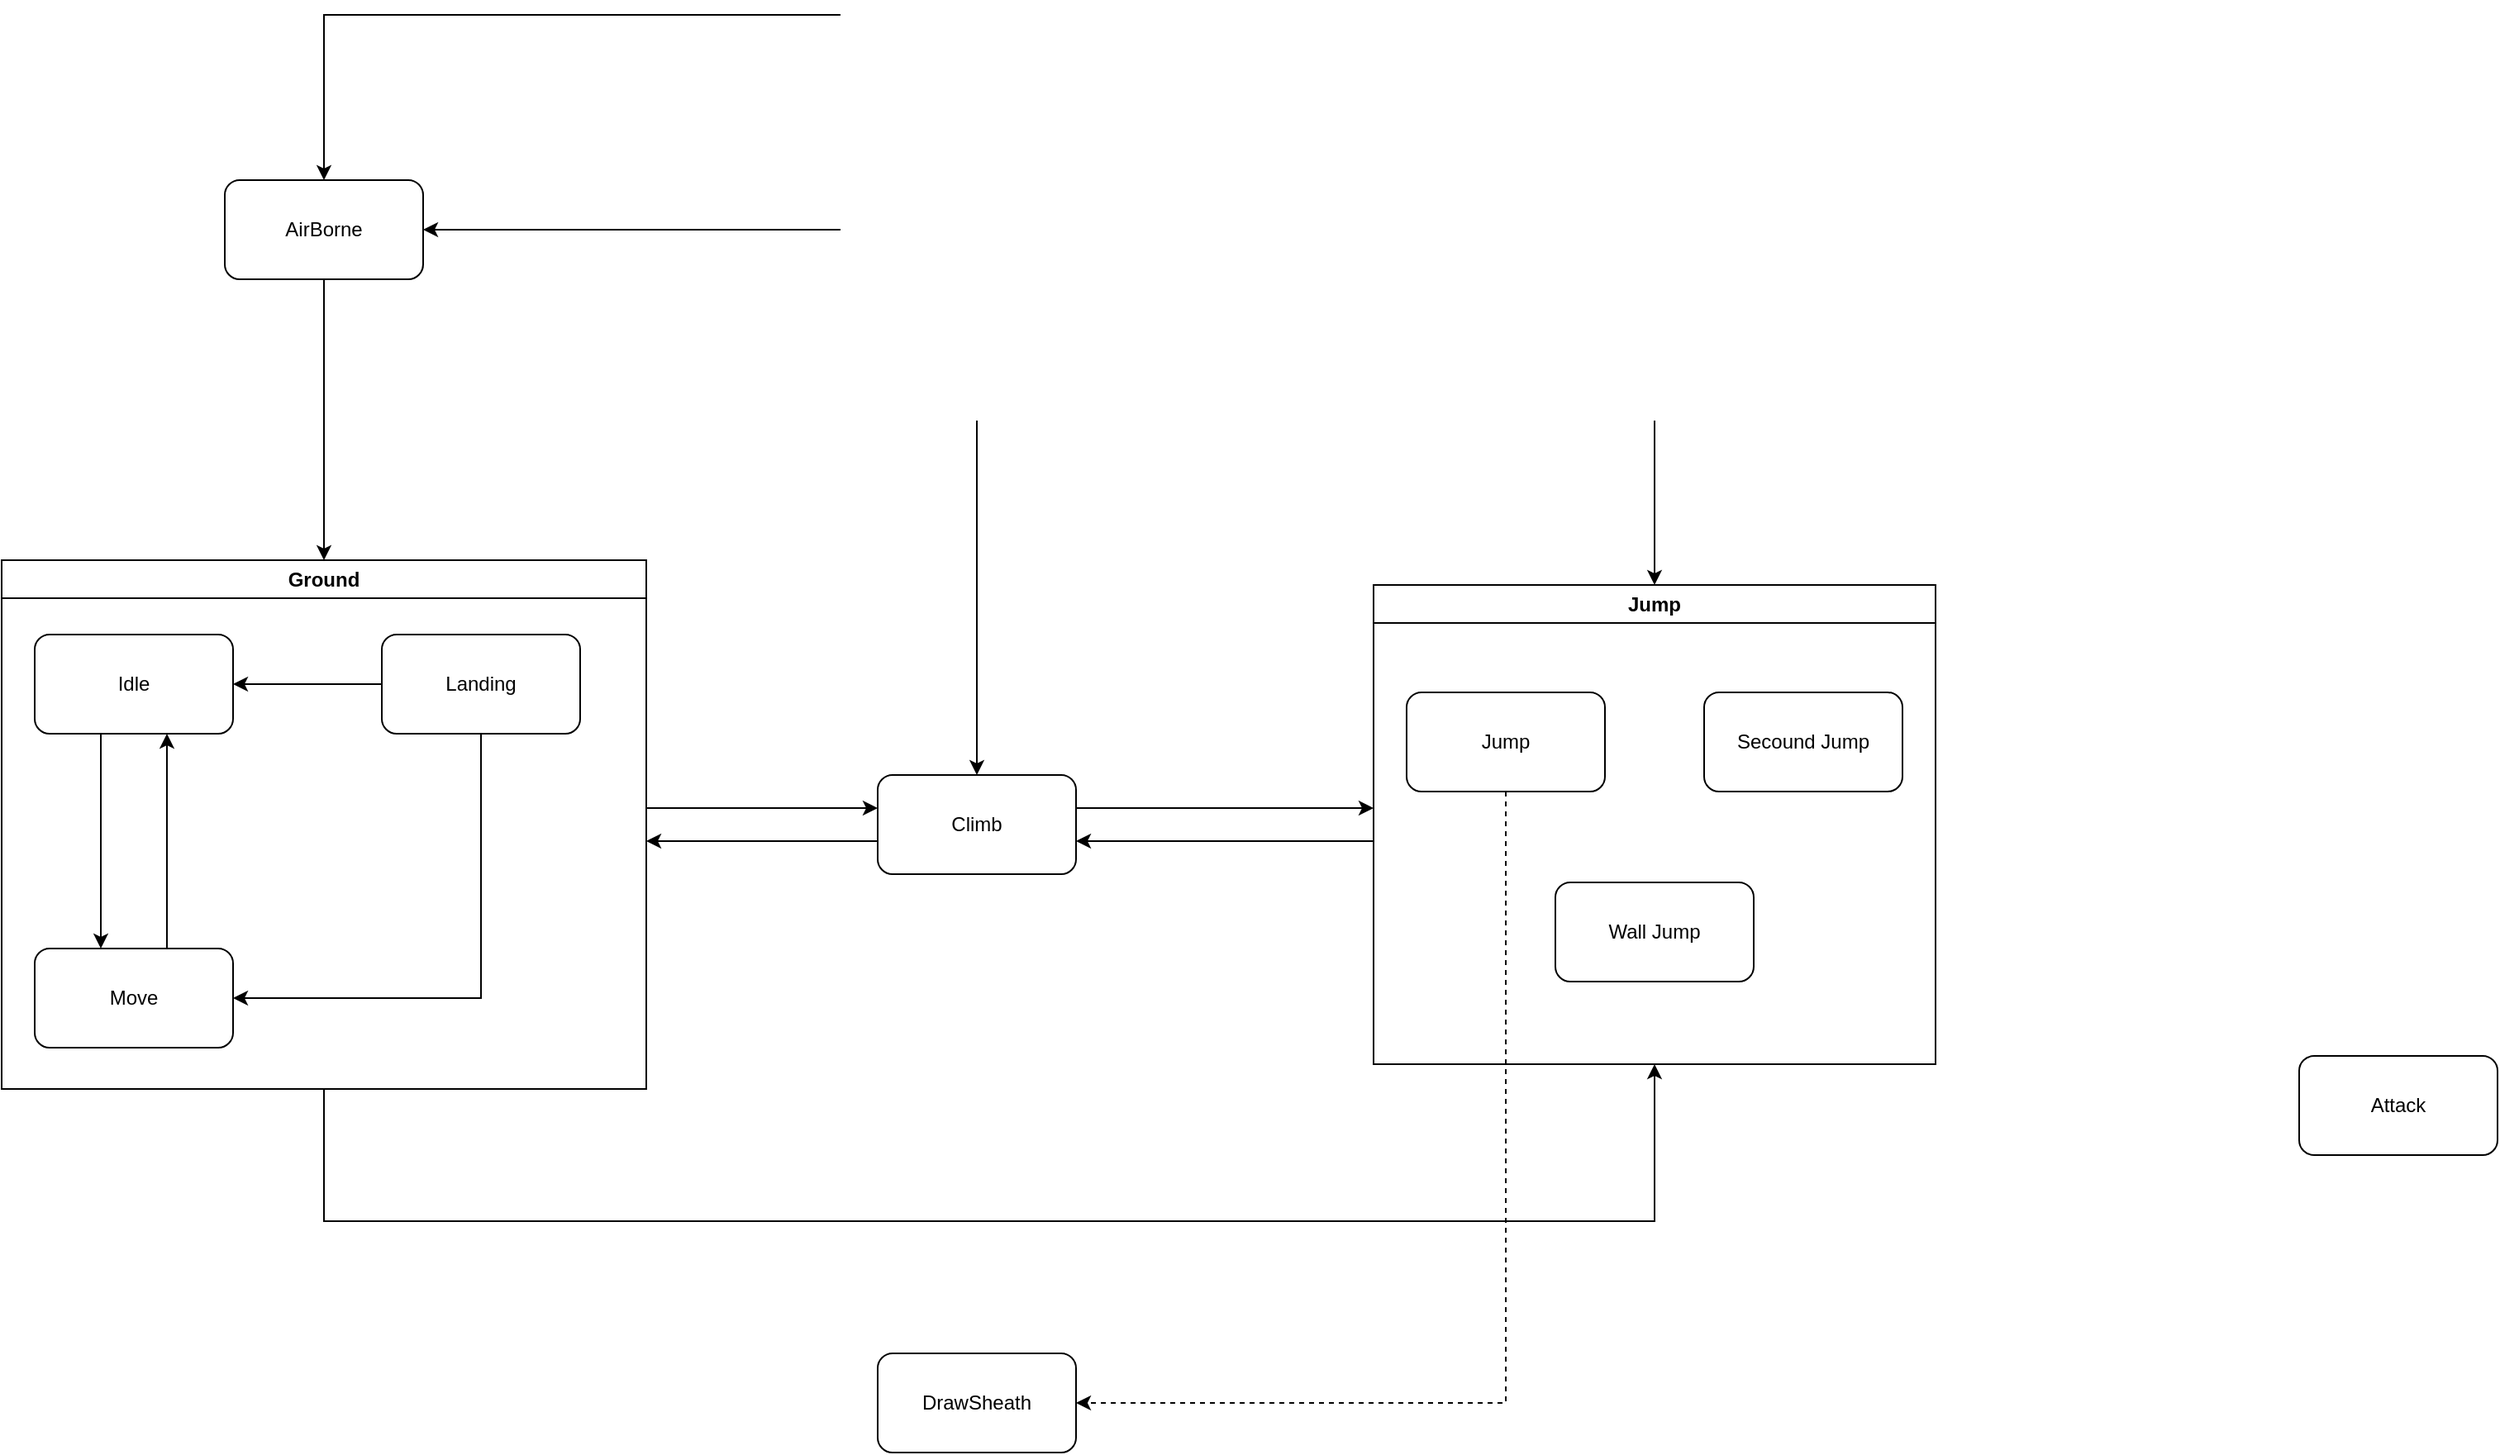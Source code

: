 <mxfile version="21.2.8" type="device">
  <diagram name="第 1 页" id="nv5SiyUGTCLZu7u0U8Ej">
    <mxGraphModel dx="1562" dy="917" grid="1" gridSize="10" guides="1" tooltips="1" connect="1" arrows="1" fold="1" page="1" pageScale="1" pageWidth="3300" pageHeight="2339" math="0" shadow="0">
      <root>
        <mxCell id="0" />
        <mxCell id="1" parent="0" />
        <mxCell id="bNCjpuBElS5nVC7aKLoU-1" style="edgeStyle=orthogonalEdgeStyle;rounded=0;orthogonalLoop=1;jettySize=auto;html=1;jumpStyle=arc;" parent="1" source="bNCjpuBElS5nVC7aKLoU-2" target="bNCjpuBElS5nVC7aKLoU-7" edge="1">
          <mxGeometry relative="1" as="geometry">
            <Array as="points">
              <mxPoint x="285" y="1300" />
              <mxPoint x="285" y="1300" />
            </Array>
          </mxGeometry>
        </mxCell>
        <mxCell id="bNCjpuBElS5nVC7aKLoU-26" style="edgeStyle=orthogonalEdgeStyle;rounded=0;orthogonalLoop=1;jettySize=auto;html=1;startArrow=classic;startFill=1;" parent="1" source="bNCjpuBElS5nVC7aKLoU-2" target="bNCjpuBElS5nVC7aKLoU-23" edge="1">
          <mxGeometry relative="1" as="geometry">
            <Array as="points">
              <mxPoint x="285" y="1050" />
              <mxPoint x="1090" y="1050" />
            </Array>
          </mxGeometry>
        </mxCell>
        <mxCell id="bNCjpuBElS5nVC7aKLoU-32" style="edgeStyle=orthogonalEdgeStyle;rounded=0;orthogonalLoop=1;jettySize=auto;html=1;startArrow=classic;startFill=1;" parent="1" source="bNCjpuBElS5nVC7aKLoU-2" target="bNCjpuBElS5nVC7aKLoU-5" edge="1">
          <mxGeometry relative="1" as="geometry" />
        </mxCell>
        <mxCell id="bNCjpuBElS5nVC7aKLoU-2" value="AirBorne" style="rounded=1;whiteSpace=wrap;html=1;" parent="1" vertex="1">
          <mxGeometry x="225" y="1150" width="120" height="60" as="geometry" />
        </mxCell>
        <mxCell id="bNCjpuBElS5nVC7aKLoU-4" style="edgeStyle=orthogonalEdgeStyle;rounded=0;orthogonalLoop=1;jettySize=auto;html=1;" parent="1" source="bNCjpuBElS5nVC7aKLoU-5" target="bNCjpuBElS5nVC7aKLoU-7" edge="1">
          <mxGeometry relative="1" as="geometry">
            <Array as="points">
              <mxPoint x="580" y="1550" />
              <mxPoint x="580" y="1550" />
            </Array>
          </mxGeometry>
        </mxCell>
        <mxCell id="bNCjpuBElS5nVC7aKLoU-28" style="edgeStyle=orthogonalEdgeStyle;rounded=0;orthogonalLoop=1;jettySize=auto;html=1;" parent="1" source="bNCjpuBElS5nVC7aKLoU-5" target="bNCjpuBElS5nVC7aKLoU-23" edge="1">
          <mxGeometry relative="1" as="geometry">
            <Array as="points">
              <mxPoint x="820" y="1530" />
              <mxPoint x="820" y="1530" />
            </Array>
          </mxGeometry>
        </mxCell>
        <mxCell id="bNCjpuBElS5nVC7aKLoU-5" value="Climb" style="rounded=1;whiteSpace=wrap;html=1;" parent="1" vertex="1">
          <mxGeometry x="620" y="1510" width="120" height="60" as="geometry" />
        </mxCell>
        <mxCell id="bNCjpuBElS5nVC7aKLoU-6" style="edgeStyle=orthogonalEdgeStyle;rounded=0;orthogonalLoop=1;jettySize=auto;html=1;" parent="1" source="bNCjpuBElS5nVC7aKLoU-7" target="bNCjpuBElS5nVC7aKLoU-5" edge="1">
          <mxGeometry relative="1" as="geometry">
            <Array as="points">
              <mxPoint x="580" y="1530" />
              <mxPoint x="580" y="1530" />
            </Array>
          </mxGeometry>
        </mxCell>
        <mxCell id="bNCjpuBElS5nVC7aKLoU-29" style="edgeStyle=orthogonalEdgeStyle;rounded=0;orthogonalLoop=1;jettySize=auto;html=1;" parent="1" source="bNCjpuBElS5nVC7aKLoU-7" target="bNCjpuBElS5nVC7aKLoU-23" edge="1">
          <mxGeometry relative="1" as="geometry">
            <Array as="points">
              <mxPoint x="285" y="1780" />
              <mxPoint x="1090" y="1780" />
            </Array>
          </mxGeometry>
        </mxCell>
        <mxCell id="bNCjpuBElS5nVC7aKLoU-7" value="Ground" style="swimlane;whiteSpace=wrap;html=1;" parent="1" vertex="1">
          <mxGeometry x="90" y="1380" width="390" height="320" as="geometry">
            <mxRectangle x="540" y="1650" width="80" height="30" as="alternateBounds" />
          </mxGeometry>
        </mxCell>
        <mxCell id="bNCjpuBElS5nVC7aKLoU-8" style="edgeStyle=orthogonalEdgeStyle;rounded=0;orthogonalLoop=1;jettySize=auto;html=1;" parent="bNCjpuBElS5nVC7aKLoU-7" source="bNCjpuBElS5nVC7aKLoU-9" target="bNCjpuBElS5nVC7aKLoU-11" edge="1">
          <mxGeometry relative="1" as="geometry">
            <Array as="points">
              <mxPoint x="60" y="170" />
              <mxPoint x="60" y="170" />
            </Array>
          </mxGeometry>
        </mxCell>
        <mxCell id="bNCjpuBElS5nVC7aKLoU-9" value="Idle" style="rounded=1;whiteSpace=wrap;html=1;" parent="bNCjpuBElS5nVC7aKLoU-7" vertex="1">
          <mxGeometry x="20" y="45" width="120" height="60" as="geometry" />
        </mxCell>
        <mxCell id="bNCjpuBElS5nVC7aKLoU-10" style="edgeStyle=orthogonalEdgeStyle;rounded=0;orthogonalLoop=1;jettySize=auto;html=1;" parent="bNCjpuBElS5nVC7aKLoU-7" source="bNCjpuBElS5nVC7aKLoU-11" target="bNCjpuBElS5nVC7aKLoU-9" edge="1">
          <mxGeometry relative="1" as="geometry">
            <Array as="points">
              <mxPoint x="100" y="170" />
              <mxPoint x="100" y="170" />
            </Array>
          </mxGeometry>
        </mxCell>
        <mxCell id="bNCjpuBElS5nVC7aKLoU-11" value="Move" style="rounded=1;whiteSpace=wrap;html=1;" parent="bNCjpuBElS5nVC7aKLoU-7" vertex="1">
          <mxGeometry x="20" y="235" width="120" height="60" as="geometry" />
        </mxCell>
        <mxCell id="bNCjpuBElS5nVC7aKLoU-12" style="edgeStyle=orthogonalEdgeStyle;rounded=0;orthogonalLoop=1;jettySize=auto;html=1;" parent="bNCjpuBElS5nVC7aKLoU-7" source="bNCjpuBElS5nVC7aKLoU-14" target="bNCjpuBElS5nVC7aKLoU-9" edge="1">
          <mxGeometry relative="1" as="geometry" />
        </mxCell>
        <mxCell id="bNCjpuBElS5nVC7aKLoU-13" style="edgeStyle=orthogonalEdgeStyle;rounded=0;orthogonalLoop=1;jettySize=auto;html=1;entryX=1;entryY=0.5;entryDx=0;entryDy=0;exitX=0.5;exitY=1;exitDx=0;exitDy=0;" parent="bNCjpuBElS5nVC7aKLoU-7" source="bNCjpuBElS5nVC7aKLoU-14" target="bNCjpuBElS5nVC7aKLoU-11" edge="1">
          <mxGeometry relative="1" as="geometry" />
        </mxCell>
        <mxCell id="bNCjpuBElS5nVC7aKLoU-14" value="Landing" style="rounded=1;whiteSpace=wrap;html=1;" parent="bNCjpuBElS5nVC7aKLoU-7" vertex="1">
          <mxGeometry x="230" y="45" width="120" height="60" as="geometry" />
        </mxCell>
        <mxCell id="bNCjpuBElS5nVC7aKLoU-17" value="Attack" style="rounded=1;whiteSpace=wrap;html=1;" parent="1" vertex="1">
          <mxGeometry x="1480" y="1680" width="120" height="60" as="geometry" />
        </mxCell>
        <mxCell id="bNCjpuBElS5nVC7aKLoU-30" style="edgeStyle=orthogonalEdgeStyle;rounded=0;orthogonalLoop=1;jettySize=auto;html=1;" parent="1" source="bNCjpuBElS5nVC7aKLoU-23" target="bNCjpuBElS5nVC7aKLoU-5" edge="1">
          <mxGeometry relative="1" as="geometry">
            <Array as="points">
              <mxPoint x="830" y="1550" />
              <mxPoint x="830" y="1550" />
            </Array>
          </mxGeometry>
        </mxCell>
        <mxCell id="bNCjpuBElS5nVC7aKLoU-23" value="Jump" style="swimlane;whiteSpace=wrap;html=1;" parent="1" vertex="1">
          <mxGeometry x="920" y="1395" width="340" height="290" as="geometry" />
        </mxCell>
        <mxCell id="bNCjpuBElS5nVC7aKLoU-16" value="Jump" style="rounded=1;whiteSpace=wrap;html=1;" parent="bNCjpuBElS5nVC7aKLoU-23" vertex="1">
          <mxGeometry x="20" y="65" width="120" height="60" as="geometry" />
        </mxCell>
        <mxCell id="bNCjpuBElS5nVC7aKLoU-24" value="Secound Jump" style="rounded=1;whiteSpace=wrap;html=1;" parent="bNCjpuBElS5nVC7aKLoU-23" vertex="1">
          <mxGeometry x="200" y="65" width="120" height="60" as="geometry" />
        </mxCell>
        <mxCell id="bNCjpuBElS5nVC7aKLoU-25" value="Wall Jump" style="rounded=1;whiteSpace=wrap;html=1;" parent="bNCjpuBElS5nVC7aKLoU-23" vertex="1">
          <mxGeometry x="110" y="180" width="120" height="60" as="geometry" />
        </mxCell>
        <mxCell id="x_g_pNwBDUATHda0UjRM-1" value="DrawSheath" style="rounded=1;whiteSpace=wrap;html=1;" vertex="1" parent="1">
          <mxGeometry x="620" y="1860" width="120" height="60" as="geometry" />
        </mxCell>
        <mxCell id="x_g_pNwBDUATHda0UjRM-3" style="edgeStyle=orthogonalEdgeStyle;rounded=0;orthogonalLoop=1;jettySize=auto;html=1;dashed=1;" edge="1" parent="1" source="bNCjpuBElS5nVC7aKLoU-16" target="x_g_pNwBDUATHda0UjRM-1">
          <mxGeometry relative="1" as="geometry">
            <Array as="points">
              <mxPoint x="1000" y="1890" />
            </Array>
          </mxGeometry>
        </mxCell>
      </root>
    </mxGraphModel>
  </diagram>
</mxfile>
